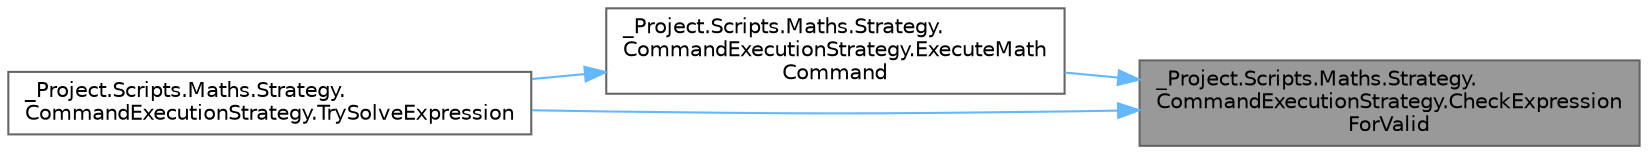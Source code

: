 digraph "_Project.Scripts.Maths.Strategy.CommandExecutionStrategy.CheckExpressionForValid"
{
 // LATEX_PDF_SIZE
  bgcolor="transparent";
  edge [fontname=Helvetica,fontsize=10,labelfontname=Helvetica,labelfontsize=10];
  node [fontname=Helvetica,fontsize=10,shape=box,height=0.2,width=0.4];
  rankdir="RL";
  Node1 [id="Node000001",label="_Project.Scripts.Maths.Strategy.\lCommandExecutionStrategy.CheckExpression\lForValid",height=0.2,width=0.4,color="gray40", fillcolor="grey60", style="filled", fontcolor="black",tooltip="Метод проверки математического выражения на правильный состав"];
  Node1 -> Node2 [id="edge1_Node000001_Node000002",dir="back",color="steelblue1",style="solid",tooltip=" "];
  Node2 [id="Node000002",label="_Project.Scripts.Maths.Strategy.\lCommandExecutionStrategy.ExecuteMath\lCommand",height=0.2,width=0.4,color="grey40", fillcolor="white", style="filled",URL="$class___project_1_1_scripts_1_1_maths_1_1_strategy_1_1_command_execution_strategy.html#a9d42b1acf20864dd62f8efc1e69c03f0",tooltip="Метод выполнения математичесой команды"];
  Node2 -> Node3 [id="edge2_Node000002_Node000003",dir="back",color="steelblue1",style="solid",tooltip=" "];
  Node3 [id="Node000003",label="_Project.Scripts.Maths.Strategy.\lCommandExecutionStrategy.TrySolveExpression",height=0.2,width=0.4,color="grey40", fillcolor="white", style="filled",URL="$class___project_1_1_scripts_1_1_maths_1_1_strategy_1_1_command_execution_strategy.html#ad40338fb708657e3563cb78603525c93",tooltip="Метод запуска математических вычислений"];
  Node1 -> Node3 [id="edge3_Node000001_Node000003",dir="back",color="steelblue1",style="solid",tooltip=" "];
}
